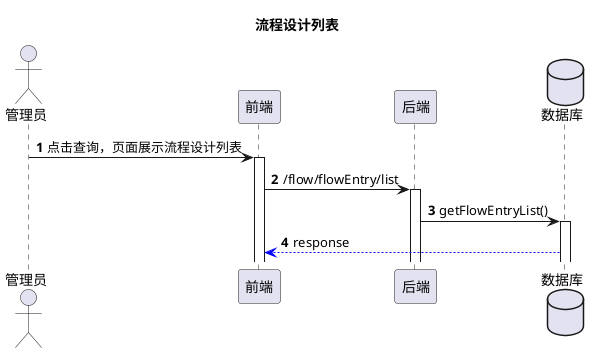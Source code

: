 @startuml
'https://plantuml.com/sequence-diagram
title 流程设计列表
actor 管理员
participant 前端
participant 后端
database 数据库
autonumber

管理员 -> 前端: 点击查询，页面展示流程设计列表
activate 前端
前端 -> 后端: /flow/flowEntry/list
activate 后端
后端 -> 数据库: getFlowEntryList()
activate 数据库
数据库 --[#blue]> 前端: response
@enduml
1.用户发起流程设计列表请求
2.前端向后端请求/flow/flowEntry/list，参数：流程分类id、流程名称、流程标识、发布状态
3.getFlowEntryList()，查询表zz_flow_entry数据，参数：流程分类id、流程名称、流程标识、发布状态
4.后端向前端返回流程分类列表数据

